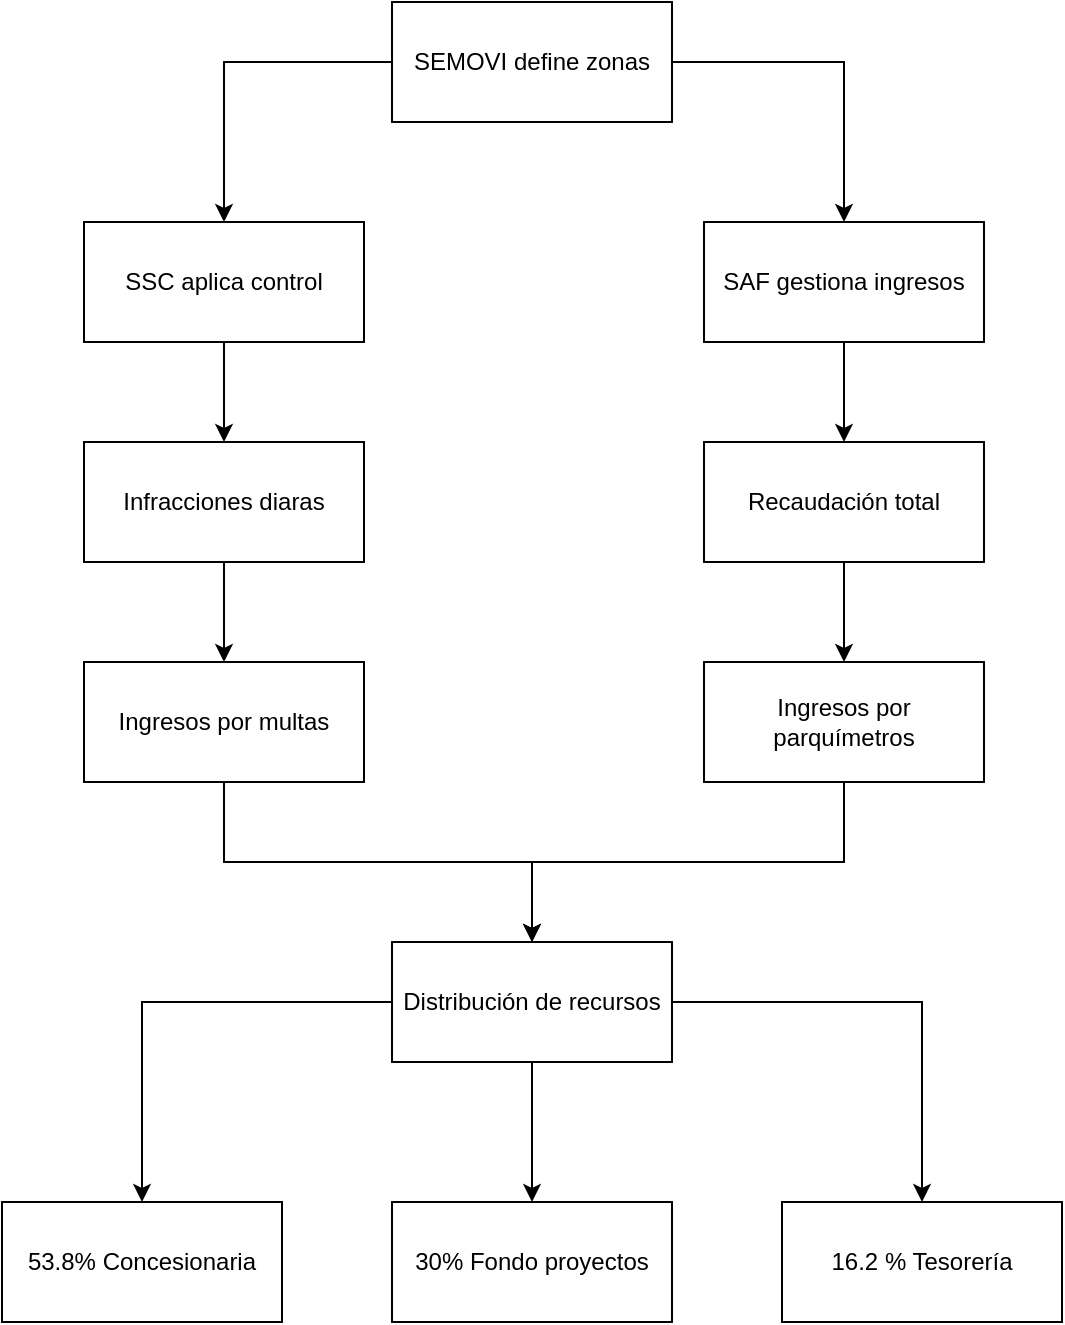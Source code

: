 <mxfile version="28.2.4">
  <diagram name="Página-1" id="UT_l-iig5S8QLGLf5QIV">
    <mxGraphModel grid="1" page="1" gridSize="10" guides="1" tooltips="1" connect="1" arrows="1" fold="1" pageScale="1" pageWidth="827" pageHeight="1169" math="0" shadow="0">
      <root>
        <mxCell id="0" />
        <mxCell id="1" parent="0" />
        <mxCell id="uSxYi-gkyfgQKJuYzia7-4" style="edgeStyle=orthogonalEdgeStyle;rounded=0;orthogonalLoop=1;jettySize=auto;html=1;exitX=0;exitY=0.5;exitDx=0;exitDy=0;entryX=0.5;entryY=0;entryDx=0;entryDy=0;" edge="1" parent="1" source="uSxYi-gkyfgQKJuYzia7-1" target="uSxYi-gkyfgQKJuYzia7-2">
          <mxGeometry relative="1" as="geometry" />
        </mxCell>
        <mxCell id="uSxYi-gkyfgQKJuYzia7-5" style="edgeStyle=orthogonalEdgeStyle;rounded=0;orthogonalLoop=1;jettySize=auto;html=1;exitX=1;exitY=0.5;exitDx=0;exitDy=0;entryX=0.5;entryY=0;entryDx=0;entryDy=0;" edge="1" parent="1" source="uSxYi-gkyfgQKJuYzia7-1" target="uSxYi-gkyfgQKJuYzia7-3">
          <mxGeometry relative="1" as="geometry" />
        </mxCell>
        <mxCell id="uSxYi-gkyfgQKJuYzia7-1" value="SEMOVI define zonas" style="rounded=0;whiteSpace=wrap;html=1;" vertex="1" parent="1">
          <mxGeometry x="344" y="160" width="140" height="60" as="geometry" />
        </mxCell>
        <mxCell id="uSxYi-gkyfgQKJuYzia7-8" style="edgeStyle=orthogonalEdgeStyle;rounded=0;orthogonalLoop=1;jettySize=auto;html=1;exitX=0.5;exitY=1;exitDx=0;exitDy=0;entryX=0.5;entryY=0;entryDx=0;entryDy=0;" edge="1" parent="1" source="uSxYi-gkyfgQKJuYzia7-2" target="uSxYi-gkyfgQKJuYzia7-6">
          <mxGeometry relative="1" as="geometry" />
        </mxCell>
        <mxCell id="uSxYi-gkyfgQKJuYzia7-2" value="SSC aplica control" style="rounded=0;whiteSpace=wrap;html=1;" vertex="1" parent="1">
          <mxGeometry x="190" y="270" width="140" height="60" as="geometry" />
        </mxCell>
        <mxCell id="uSxYi-gkyfgQKJuYzia7-9" style="edgeStyle=orthogonalEdgeStyle;rounded=0;orthogonalLoop=1;jettySize=auto;html=1;exitX=0.5;exitY=1;exitDx=0;exitDy=0;entryX=0.5;entryY=0;entryDx=0;entryDy=0;" edge="1" parent="1" source="uSxYi-gkyfgQKJuYzia7-3" target="uSxYi-gkyfgQKJuYzia7-7">
          <mxGeometry relative="1" as="geometry" />
        </mxCell>
        <mxCell id="uSxYi-gkyfgQKJuYzia7-3" value="SAF gestiona ingresos" style="rounded=0;whiteSpace=wrap;html=1;" vertex="1" parent="1">
          <mxGeometry x="500" y="270" width="140" height="60" as="geometry" />
        </mxCell>
        <mxCell id="uSxYi-gkyfgQKJuYzia7-13" style="edgeStyle=orthogonalEdgeStyle;rounded=0;orthogonalLoop=1;jettySize=auto;html=1;exitX=0.5;exitY=1;exitDx=0;exitDy=0;entryX=0.5;entryY=0;entryDx=0;entryDy=0;" edge="1" parent="1" source="uSxYi-gkyfgQKJuYzia7-6" target="uSxYi-gkyfgQKJuYzia7-10">
          <mxGeometry relative="1" as="geometry" />
        </mxCell>
        <mxCell id="uSxYi-gkyfgQKJuYzia7-6" value="Infracciones diaras" style="rounded=0;whiteSpace=wrap;html=1;" vertex="1" parent="1">
          <mxGeometry x="190" y="380" width="140" height="60" as="geometry" />
        </mxCell>
        <mxCell id="uSxYi-gkyfgQKJuYzia7-12" style="edgeStyle=orthogonalEdgeStyle;rounded=0;orthogonalLoop=1;jettySize=auto;html=1;exitX=0.5;exitY=1;exitDx=0;exitDy=0;entryX=0.5;entryY=0;entryDx=0;entryDy=0;" edge="1" parent="1" source="uSxYi-gkyfgQKJuYzia7-7" target="uSxYi-gkyfgQKJuYzia7-11">
          <mxGeometry relative="1" as="geometry" />
        </mxCell>
        <mxCell id="uSxYi-gkyfgQKJuYzia7-7" value="Recaudación total" style="rounded=0;whiteSpace=wrap;html=1;" vertex="1" parent="1">
          <mxGeometry x="500" y="380" width="140" height="60" as="geometry" />
        </mxCell>
        <mxCell id="uSxYi-gkyfgQKJuYzia7-15" style="edgeStyle=orthogonalEdgeStyle;rounded=0;orthogonalLoop=1;jettySize=auto;html=1;exitX=0.5;exitY=1;exitDx=0;exitDy=0;entryX=0.5;entryY=0;entryDx=0;entryDy=0;" edge="1" parent="1" source="uSxYi-gkyfgQKJuYzia7-10" target="uSxYi-gkyfgQKJuYzia7-14">
          <mxGeometry relative="1" as="geometry" />
        </mxCell>
        <mxCell id="uSxYi-gkyfgQKJuYzia7-10" value="Ingresos por multas" style="rounded=0;whiteSpace=wrap;html=1;" vertex="1" parent="1">
          <mxGeometry x="190" y="490" width="140" height="60" as="geometry" />
        </mxCell>
        <mxCell id="uSxYi-gkyfgQKJuYzia7-16" style="edgeStyle=orthogonalEdgeStyle;rounded=0;orthogonalLoop=1;jettySize=auto;html=1;exitX=0.5;exitY=1;exitDx=0;exitDy=0;entryX=0.5;entryY=0;entryDx=0;entryDy=0;" edge="1" parent="1" source="uSxYi-gkyfgQKJuYzia7-11" target="uSxYi-gkyfgQKJuYzia7-14">
          <mxGeometry relative="1" as="geometry" />
        </mxCell>
        <mxCell id="uSxYi-gkyfgQKJuYzia7-11" value="Ingresos por parquímetros" style="rounded=0;whiteSpace=wrap;html=1;" vertex="1" parent="1">
          <mxGeometry x="500" y="490" width="140" height="60" as="geometry" />
        </mxCell>
        <mxCell id="uSxYi-gkyfgQKJuYzia7-20" style="edgeStyle=orthogonalEdgeStyle;rounded=0;orthogonalLoop=1;jettySize=auto;html=1;exitX=0.5;exitY=1;exitDx=0;exitDy=0;entryX=0.5;entryY=0;entryDx=0;entryDy=0;" edge="1" parent="1" source="uSxYi-gkyfgQKJuYzia7-14" target="uSxYi-gkyfgQKJuYzia7-18">
          <mxGeometry relative="1" as="geometry" />
        </mxCell>
        <mxCell id="uSxYi-gkyfgQKJuYzia7-21" style="edgeStyle=orthogonalEdgeStyle;rounded=0;orthogonalLoop=1;jettySize=auto;html=1;exitX=0;exitY=0.5;exitDx=0;exitDy=0;entryX=0.5;entryY=0;entryDx=0;entryDy=0;" edge="1" parent="1" source="uSxYi-gkyfgQKJuYzia7-14" target="uSxYi-gkyfgQKJuYzia7-17">
          <mxGeometry relative="1" as="geometry" />
        </mxCell>
        <mxCell id="uSxYi-gkyfgQKJuYzia7-22" style="edgeStyle=orthogonalEdgeStyle;rounded=0;orthogonalLoop=1;jettySize=auto;html=1;exitX=1;exitY=0.5;exitDx=0;exitDy=0;entryX=0.5;entryY=0;entryDx=0;entryDy=0;" edge="1" parent="1" source="uSxYi-gkyfgQKJuYzia7-14" target="uSxYi-gkyfgQKJuYzia7-19">
          <mxGeometry relative="1" as="geometry" />
        </mxCell>
        <mxCell id="uSxYi-gkyfgQKJuYzia7-14" value="Distribución de recursos" style="rounded=0;whiteSpace=wrap;html=1;" vertex="1" parent="1">
          <mxGeometry x="344" y="630" width="140" height="60" as="geometry" />
        </mxCell>
        <mxCell id="uSxYi-gkyfgQKJuYzia7-17" value="53.8% Concesionaria" style="rounded=0;whiteSpace=wrap;html=1;" vertex="1" parent="1">
          <mxGeometry x="149" y="760" width="140" height="60" as="geometry" />
        </mxCell>
        <mxCell id="uSxYi-gkyfgQKJuYzia7-18" value="30% Fondo proyectos" style="rounded=0;whiteSpace=wrap;html=1;" vertex="1" parent="1">
          <mxGeometry x="344" y="760" width="140" height="60" as="geometry" />
        </mxCell>
        <mxCell id="uSxYi-gkyfgQKJuYzia7-19" value="16.2 % Tesorería" style="rounded=0;whiteSpace=wrap;html=1;" vertex="1" parent="1">
          <mxGeometry x="539" y="760" width="140" height="60" as="geometry" />
        </mxCell>
      </root>
    </mxGraphModel>
  </diagram>
</mxfile>
